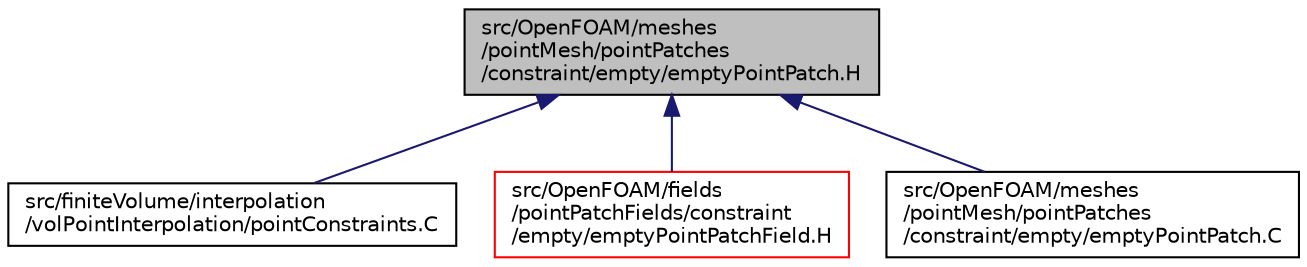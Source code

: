 digraph "src/OpenFOAM/meshes/pointMesh/pointPatches/constraint/empty/emptyPointPatch.H"
{
  bgcolor="transparent";
  edge [fontname="Helvetica",fontsize="10",labelfontname="Helvetica",labelfontsize="10"];
  node [fontname="Helvetica",fontsize="10",shape=record];
  Node169 [label="src/OpenFOAM/meshes\l/pointMesh/pointPatches\l/constraint/empty/emptyPointPatch.H",height=0.2,width=0.4,color="black", fillcolor="grey75", style="filled", fontcolor="black"];
  Node169 -> Node170 [dir="back",color="midnightblue",fontsize="10",style="solid",fontname="Helvetica"];
  Node170 [label="src/finiteVolume/interpolation\l/volPointInterpolation/pointConstraints.C",height=0.2,width=0.4,color="black",URL="$a04520.html"];
  Node169 -> Node171 [dir="back",color="midnightblue",fontsize="10",style="solid",fontname="Helvetica"];
  Node171 [label="src/OpenFOAM/fields\l/pointPatchFields/constraint\l/empty/emptyPointPatchField.H",height=0.2,width=0.4,color="red",URL="$a10706.html"];
  Node169 -> Node176 [dir="back",color="midnightblue",fontsize="10",style="solid",fontname="Helvetica"];
  Node176 [label="src/OpenFOAM/meshes\l/pointMesh/pointPatches\l/constraint/empty/emptyPointPatch.C",height=0.2,width=0.4,color="black",URL="$a12206.html"];
}
